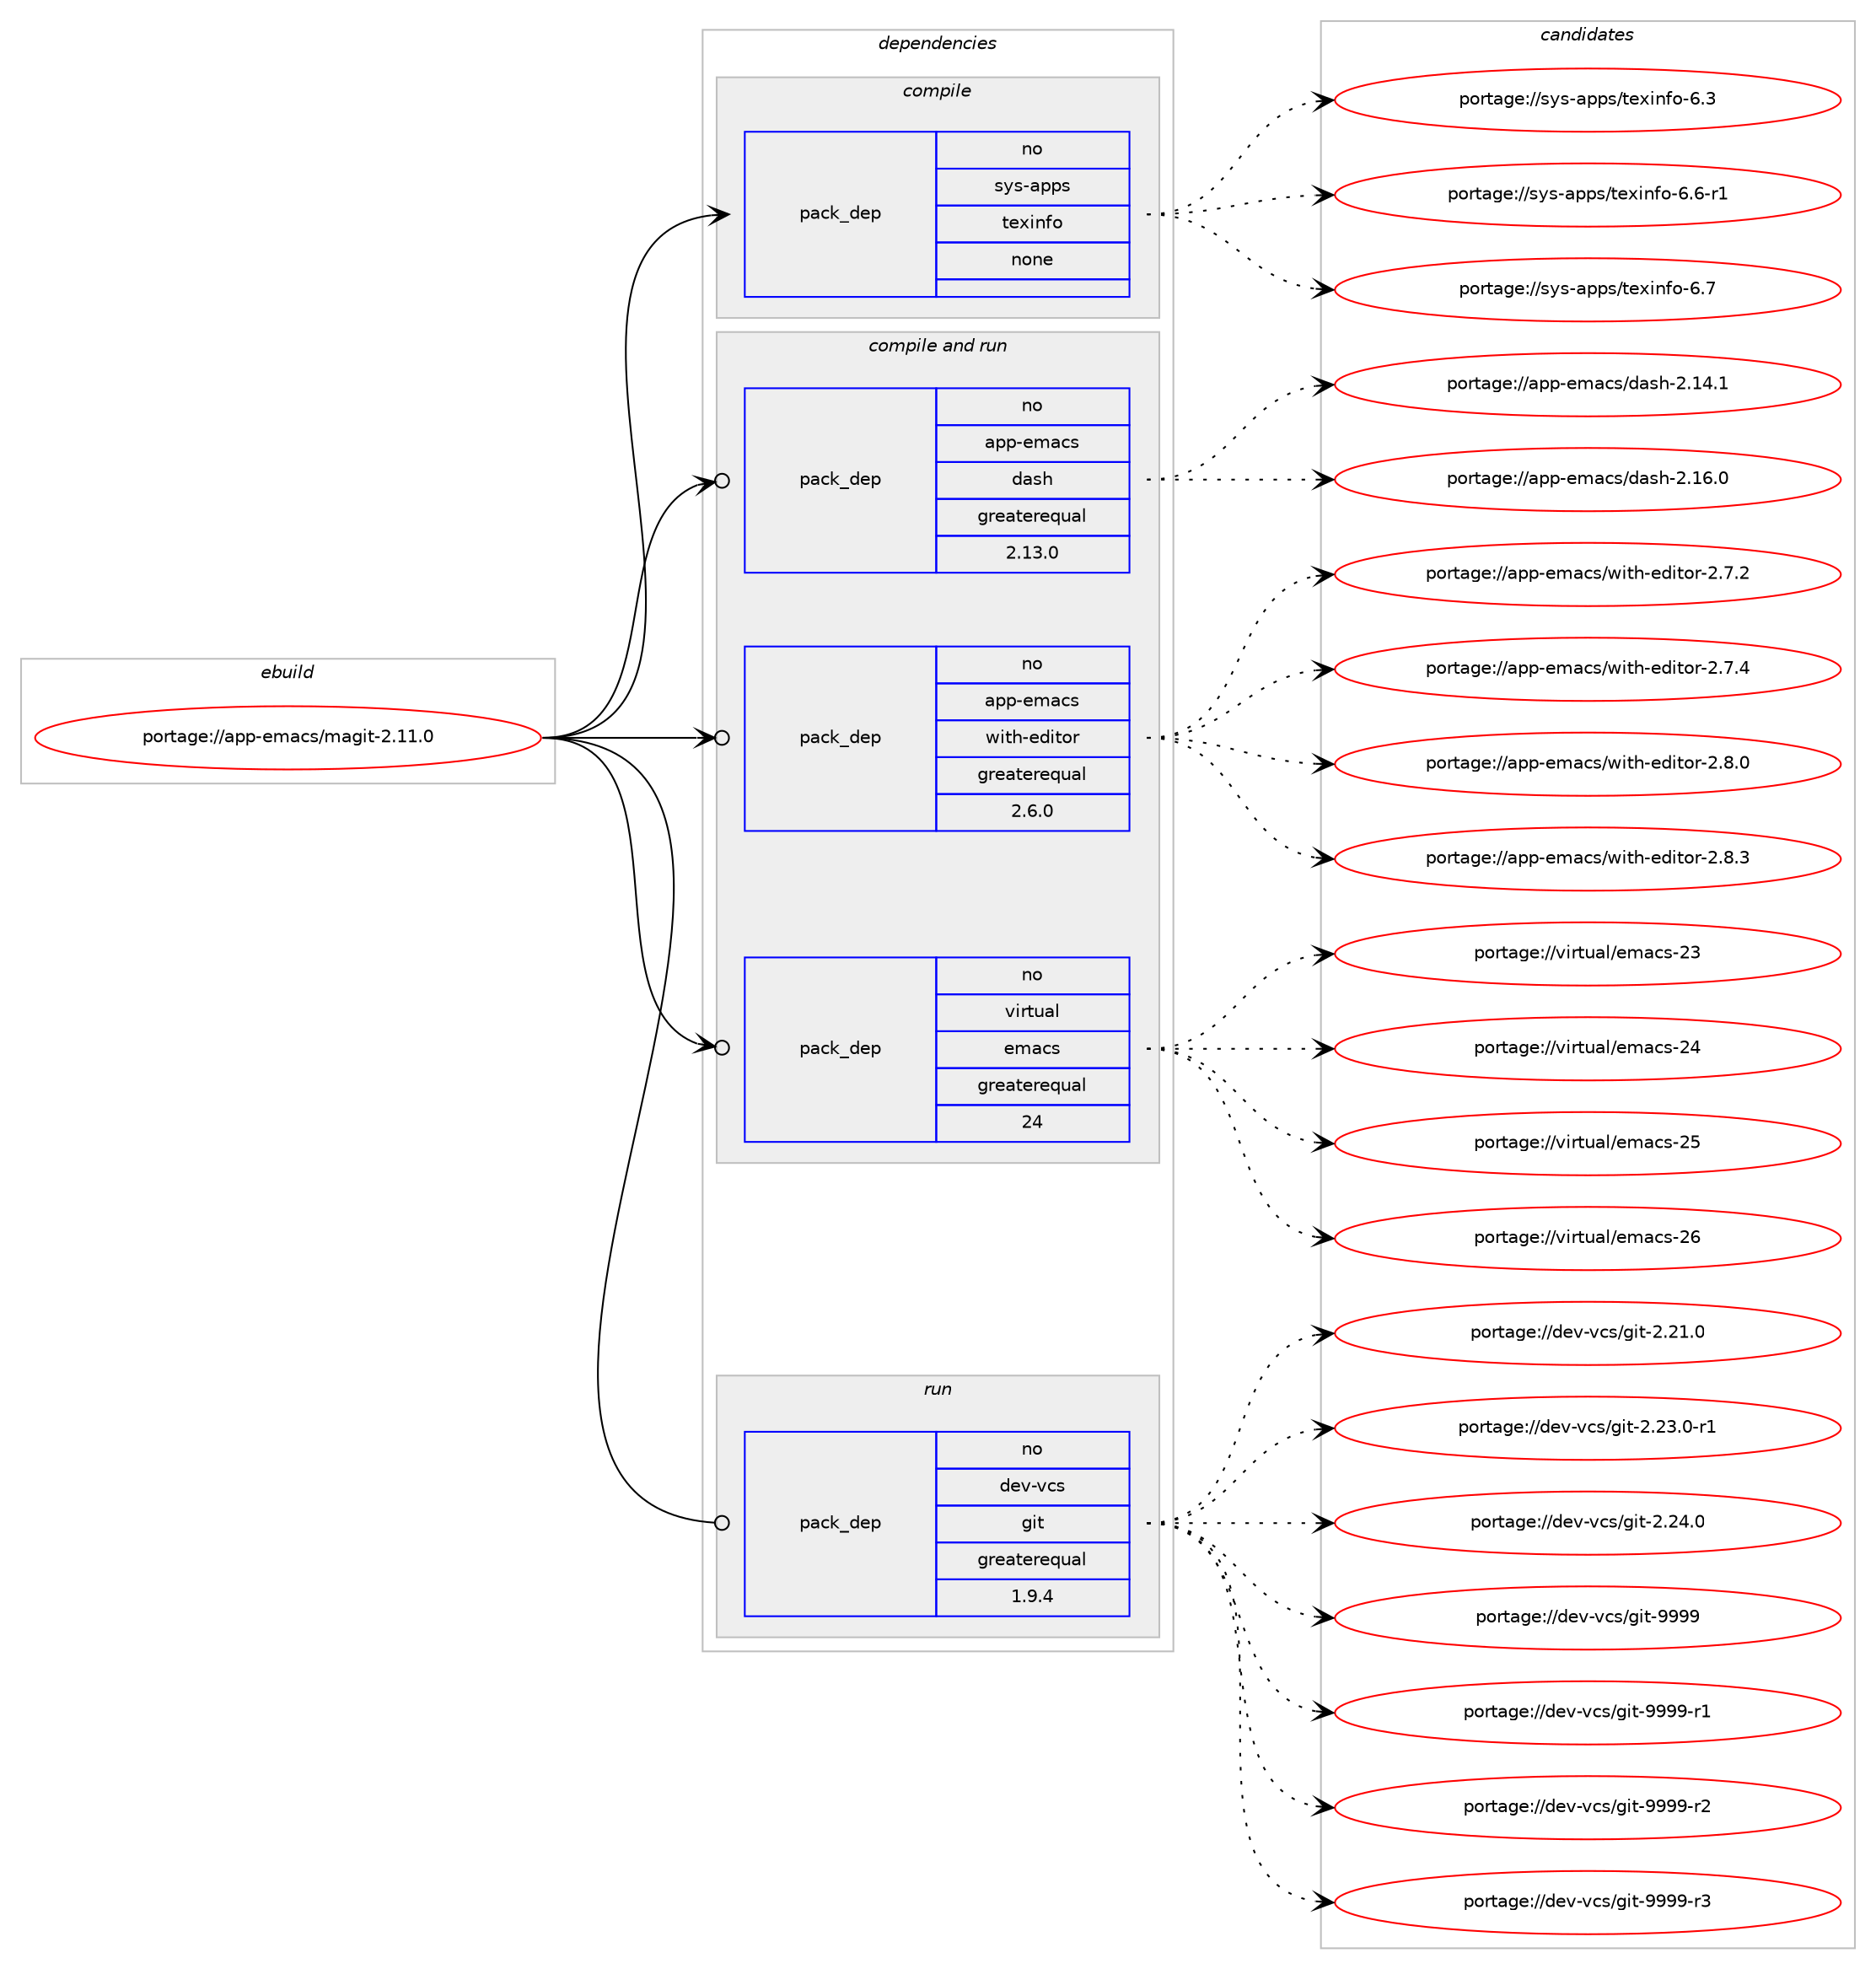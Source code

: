 digraph prolog {

# *************
# Graph options
# *************

newrank=true;
concentrate=true;
compound=true;
graph [rankdir=LR,fontname=Helvetica,fontsize=10,ranksep=1.5];#, ranksep=2.5, nodesep=0.2];
edge  [arrowhead=vee];
node  [fontname=Helvetica,fontsize=10];

# **********
# The ebuild
# **********

subgraph cluster_leftcol {
color=gray;
label=<<i>ebuild</i>>;
id [label="portage://app-emacs/magit-2.11.0", color=red, width=4, href="../app-emacs/magit-2.11.0.svg"];
}

# ****************
# The dependencies
# ****************

subgraph cluster_midcol {
color=gray;
label=<<i>dependencies</i>>;
subgraph cluster_compile {
fillcolor="#eeeeee";
style=filled;
label=<<i>compile</i>>;
subgraph pack13724 {
dependency18607 [label=<<TABLE BORDER="0" CELLBORDER="1" CELLSPACING="0" CELLPADDING="4" WIDTH="220"><TR><TD ROWSPAN="6" CELLPADDING="30">pack_dep</TD></TR><TR><TD WIDTH="110">no</TD></TR><TR><TD>sys-apps</TD></TR><TR><TD>texinfo</TD></TR><TR><TD>none</TD></TR><TR><TD></TD></TR></TABLE>>, shape=none, color=blue];
}
id:e -> dependency18607:w [weight=20,style="solid",arrowhead="vee"];
}
subgraph cluster_compileandrun {
fillcolor="#eeeeee";
style=filled;
label=<<i>compile and run</i>>;
subgraph pack13725 {
dependency18608 [label=<<TABLE BORDER="0" CELLBORDER="1" CELLSPACING="0" CELLPADDING="4" WIDTH="220"><TR><TD ROWSPAN="6" CELLPADDING="30">pack_dep</TD></TR><TR><TD WIDTH="110">no</TD></TR><TR><TD>app-emacs</TD></TR><TR><TD>dash</TD></TR><TR><TD>greaterequal</TD></TR><TR><TD>2.13.0</TD></TR></TABLE>>, shape=none, color=blue];
}
id:e -> dependency18608:w [weight=20,style="solid",arrowhead="odotvee"];
subgraph pack13726 {
dependency18609 [label=<<TABLE BORDER="0" CELLBORDER="1" CELLSPACING="0" CELLPADDING="4" WIDTH="220"><TR><TD ROWSPAN="6" CELLPADDING="30">pack_dep</TD></TR><TR><TD WIDTH="110">no</TD></TR><TR><TD>app-emacs</TD></TR><TR><TD>with-editor</TD></TR><TR><TD>greaterequal</TD></TR><TR><TD>2.6.0</TD></TR></TABLE>>, shape=none, color=blue];
}
id:e -> dependency18609:w [weight=20,style="solid",arrowhead="odotvee"];
subgraph pack13727 {
dependency18610 [label=<<TABLE BORDER="0" CELLBORDER="1" CELLSPACING="0" CELLPADDING="4" WIDTH="220"><TR><TD ROWSPAN="6" CELLPADDING="30">pack_dep</TD></TR><TR><TD WIDTH="110">no</TD></TR><TR><TD>virtual</TD></TR><TR><TD>emacs</TD></TR><TR><TD>greaterequal</TD></TR><TR><TD>24</TD></TR></TABLE>>, shape=none, color=blue];
}
id:e -> dependency18610:w [weight=20,style="solid",arrowhead="odotvee"];
}
subgraph cluster_run {
fillcolor="#eeeeee";
style=filled;
label=<<i>run</i>>;
subgraph pack13728 {
dependency18611 [label=<<TABLE BORDER="0" CELLBORDER="1" CELLSPACING="0" CELLPADDING="4" WIDTH="220"><TR><TD ROWSPAN="6" CELLPADDING="30">pack_dep</TD></TR><TR><TD WIDTH="110">no</TD></TR><TR><TD>dev-vcs</TD></TR><TR><TD>git</TD></TR><TR><TD>greaterequal</TD></TR><TR><TD>1.9.4</TD></TR></TABLE>>, shape=none, color=blue];
}
id:e -> dependency18611:w [weight=20,style="solid",arrowhead="odot"];
}
}

# **************
# The candidates
# **************

subgraph cluster_choices {
rank=same;
color=gray;
label=<<i>candidates</i>>;

subgraph choice13724 {
color=black;
nodesep=1;
choiceportage11512111545971121121154711610112010511010211145544651 [label="portage://sys-apps/texinfo-6.3", color=red, width=4,href="../sys-apps/texinfo-6.3.svg"];
choiceportage115121115459711211211547116101120105110102111455446544511449 [label="portage://sys-apps/texinfo-6.6-r1", color=red, width=4,href="../sys-apps/texinfo-6.6-r1.svg"];
choiceportage11512111545971121121154711610112010511010211145544655 [label="portage://sys-apps/texinfo-6.7", color=red, width=4,href="../sys-apps/texinfo-6.7.svg"];
dependency18607:e -> choiceportage11512111545971121121154711610112010511010211145544651:w [style=dotted,weight="100"];
dependency18607:e -> choiceportage115121115459711211211547116101120105110102111455446544511449:w [style=dotted,weight="100"];
dependency18607:e -> choiceportage11512111545971121121154711610112010511010211145544655:w [style=dotted,weight="100"];
}
subgraph choice13725 {
color=black;
nodesep=1;
choiceportage97112112451011099799115471009711510445504649524649 [label="portage://app-emacs/dash-2.14.1", color=red, width=4,href="../app-emacs/dash-2.14.1.svg"];
choiceportage97112112451011099799115471009711510445504649544648 [label="portage://app-emacs/dash-2.16.0", color=red, width=4,href="../app-emacs/dash-2.16.0.svg"];
dependency18608:e -> choiceportage97112112451011099799115471009711510445504649524649:w [style=dotted,weight="100"];
dependency18608:e -> choiceportage97112112451011099799115471009711510445504649544648:w [style=dotted,weight="100"];
}
subgraph choice13726 {
color=black;
nodesep=1;
choiceportage971121124510110997991154711910511610445101100105116111114455046554650 [label="portage://app-emacs/with-editor-2.7.2", color=red, width=4,href="../app-emacs/with-editor-2.7.2.svg"];
choiceportage971121124510110997991154711910511610445101100105116111114455046554652 [label="portage://app-emacs/with-editor-2.7.4", color=red, width=4,href="../app-emacs/with-editor-2.7.4.svg"];
choiceportage971121124510110997991154711910511610445101100105116111114455046564648 [label="portage://app-emacs/with-editor-2.8.0", color=red, width=4,href="../app-emacs/with-editor-2.8.0.svg"];
choiceportage971121124510110997991154711910511610445101100105116111114455046564651 [label="portage://app-emacs/with-editor-2.8.3", color=red, width=4,href="../app-emacs/with-editor-2.8.3.svg"];
dependency18609:e -> choiceportage971121124510110997991154711910511610445101100105116111114455046554650:w [style=dotted,weight="100"];
dependency18609:e -> choiceportage971121124510110997991154711910511610445101100105116111114455046554652:w [style=dotted,weight="100"];
dependency18609:e -> choiceportage971121124510110997991154711910511610445101100105116111114455046564648:w [style=dotted,weight="100"];
dependency18609:e -> choiceportage971121124510110997991154711910511610445101100105116111114455046564651:w [style=dotted,weight="100"];
}
subgraph choice13727 {
color=black;
nodesep=1;
choiceportage11810511411611797108471011099799115455051 [label="portage://virtual/emacs-23", color=red, width=4,href="../virtual/emacs-23.svg"];
choiceportage11810511411611797108471011099799115455052 [label="portage://virtual/emacs-24", color=red, width=4,href="../virtual/emacs-24.svg"];
choiceportage11810511411611797108471011099799115455053 [label="portage://virtual/emacs-25", color=red, width=4,href="../virtual/emacs-25.svg"];
choiceportage11810511411611797108471011099799115455054 [label="portage://virtual/emacs-26", color=red, width=4,href="../virtual/emacs-26.svg"];
dependency18610:e -> choiceportage11810511411611797108471011099799115455051:w [style=dotted,weight="100"];
dependency18610:e -> choiceportage11810511411611797108471011099799115455052:w [style=dotted,weight="100"];
dependency18610:e -> choiceportage11810511411611797108471011099799115455053:w [style=dotted,weight="100"];
dependency18610:e -> choiceportage11810511411611797108471011099799115455054:w [style=dotted,weight="100"];
}
subgraph choice13728 {
color=black;
nodesep=1;
choiceportage10010111845118991154710310511645504650494648 [label="portage://dev-vcs/git-2.21.0", color=red, width=4,href="../dev-vcs/git-2.21.0.svg"];
choiceportage100101118451189911547103105116455046505146484511449 [label="portage://dev-vcs/git-2.23.0-r1", color=red, width=4,href="../dev-vcs/git-2.23.0-r1.svg"];
choiceportage10010111845118991154710310511645504650524648 [label="portage://dev-vcs/git-2.24.0", color=red, width=4,href="../dev-vcs/git-2.24.0.svg"];
choiceportage1001011184511899115471031051164557575757 [label="portage://dev-vcs/git-9999", color=red, width=4,href="../dev-vcs/git-9999.svg"];
choiceportage10010111845118991154710310511645575757574511449 [label="portage://dev-vcs/git-9999-r1", color=red, width=4,href="../dev-vcs/git-9999-r1.svg"];
choiceportage10010111845118991154710310511645575757574511450 [label="portage://dev-vcs/git-9999-r2", color=red, width=4,href="../dev-vcs/git-9999-r2.svg"];
choiceportage10010111845118991154710310511645575757574511451 [label="portage://dev-vcs/git-9999-r3", color=red, width=4,href="../dev-vcs/git-9999-r3.svg"];
dependency18611:e -> choiceportage10010111845118991154710310511645504650494648:w [style=dotted,weight="100"];
dependency18611:e -> choiceportage100101118451189911547103105116455046505146484511449:w [style=dotted,weight="100"];
dependency18611:e -> choiceportage10010111845118991154710310511645504650524648:w [style=dotted,weight="100"];
dependency18611:e -> choiceportage1001011184511899115471031051164557575757:w [style=dotted,weight="100"];
dependency18611:e -> choiceportage10010111845118991154710310511645575757574511449:w [style=dotted,weight="100"];
dependency18611:e -> choiceportage10010111845118991154710310511645575757574511450:w [style=dotted,weight="100"];
dependency18611:e -> choiceportage10010111845118991154710310511645575757574511451:w [style=dotted,weight="100"];
}
}

}
